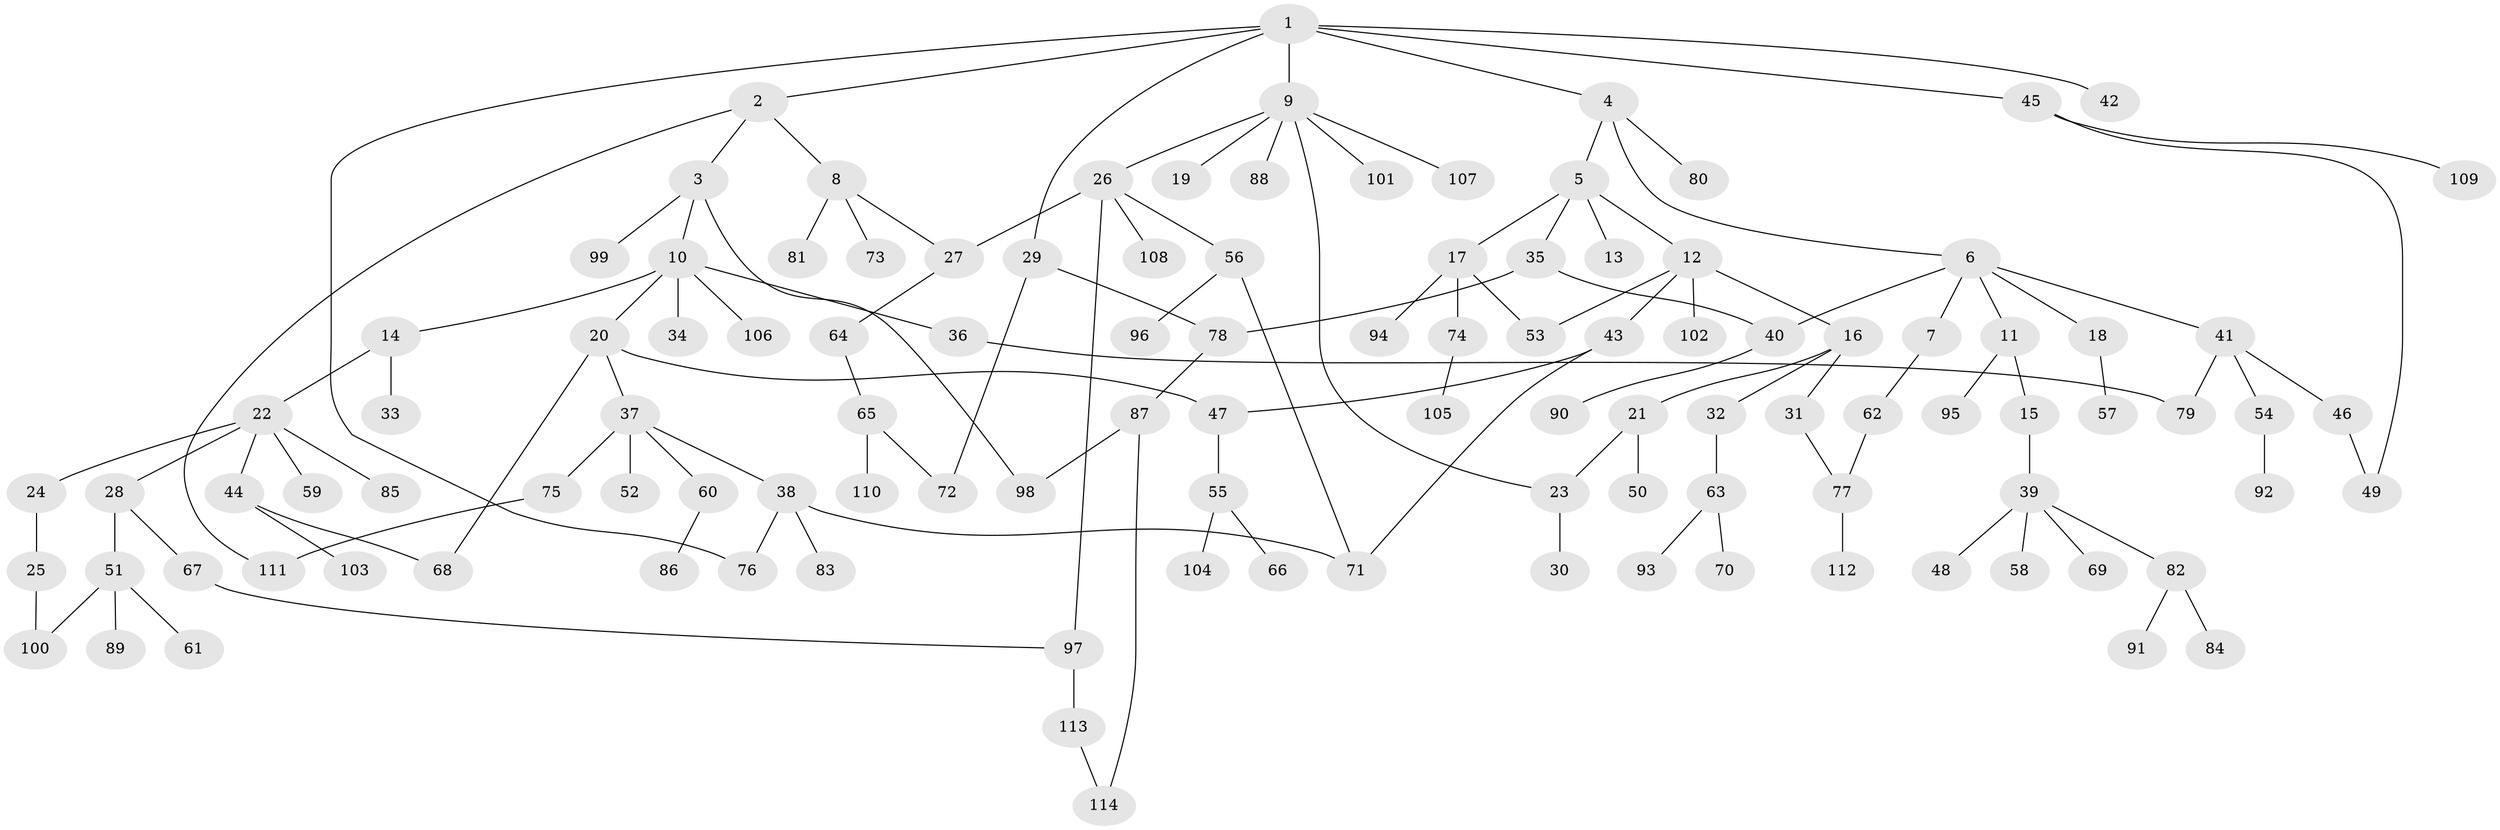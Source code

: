// coarse degree distribution, {6: 0.0375, 2: 0.35, 4: 0.1375, 3: 0.2, 1: 0.25, 5: 0.025}
// Generated by graph-tools (version 1.1) at 2025/36/03/04/25 23:36:10]
// undirected, 114 vertices, 132 edges
graph export_dot {
  node [color=gray90,style=filled];
  1;
  2;
  3;
  4;
  5;
  6;
  7;
  8;
  9;
  10;
  11;
  12;
  13;
  14;
  15;
  16;
  17;
  18;
  19;
  20;
  21;
  22;
  23;
  24;
  25;
  26;
  27;
  28;
  29;
  30;
  31;
  32;
  33;
  34;
  35;
  36;
  37;
  38;
  39;
  40;
  41;
  42;
  43;
  44;
  45;
  46;
  47;
  48;
  49;
  50;
  51;
  52;
  53;
  54;
  55;
  56;
  57;
  58;
  59;
  60;
  61;
  62;
  63;
  64;
  65;
  66;
  67;
  68;
  69;
  70;
  71;
  72;
  73;
  74;
  75;
  76;
  77;
  78;
  79;
  80;
  81;
  82;
  83;
  84;
  85;
  86;
  87;
  88;
  89;
  90;
  91;
  92;
  93;
  94;
  95;
  96;
  97;
  98;
  99;
  100;
  101;
  102;
  103;
  104;
  105;
  106;
  107;
  108;
  109;
  110;
  111;
  112;
  113;
  114;
  1 -- 2;
  1 -- 4;
  1 -- 9;
  1 -- 29;
  1 -- 42;
  1 -- 45;
  1 -- 76;
  2 -- 3;
  2 -- 8;
  2 -- 111;
  3 -- 10;
  3 -- 99;
  3 -- 98;
  4 -- 5;
  4 -- 6;
  4 -- 80;
  5 -- 12;
  5 -- 13;
  5 -- 17;
  5 -- 35;
  6 -- 7;
  6 -- 11;
  6 -- 18;
  6 -- 41;
  6 -- 40;
  7 -- 62;
  8 -- 27;
  8 -- 73;
  8 -- 81;
  9 -- 19;
  9 -- 26;
  9 -- 88;
  9 -- 101;
  9 -- 107;
  9 -- 23;
  10 -- 14;
  10 -- 20;
  10 -- 34;
  10 -- 36;
  10 -- 106;
  11 -- 15;
  11 -- 95;
  12 -- 16;
  12 -- 43;
  12 -- 102;
  12 -- 53;
  14 -- 22;
  14 -- 33;
  15 -- 39;
  16 -- 21;
  16 -- 31;
  16 -- 32;
  17 -- 53;
  17 -- 74;
  17 -- 94;
  18 -- 57;
  20 -- 37;
  20 -- 47;
  20 -- 68;
  21 -- 23;
  21 -- 50;
  22 -- 24;
  22 -- 28;
  22 -- 44;
  22 -- 59;
  22 -- 85;
  23 -- 30;
  24 -- 25;
  25 -- 100;
  26 -- 56;
  26 -- 108;
  26 -- 97;
  26 -- 27;
  27 -- 64;
  28 -- 51;
  28 -- 67;
  29 -- 72;
  29 -- 78;
  31 -- 77;
  32 -- 63;
  35 -- 40;
  35 -- 78;
  36 -- 79;
  37 -- 38;
  37 -- 52;
  37 -- 60;
  37 -- 75;
  38 -- 71;
  38 -- 76;
  38 -- 83;
  39 -- 48;
  39 -- 58;
  39 -- 69;
  39 -- 82;
  40 -- 90;
  41 -- 46;
  41 -- 54;
  41 -- 79;
  43 -- 47;
  43 -- 71;
  44 -- 68;
  44 -- 103;
  45 -- 109;
  45 -- 49;
  46 -- 49;
  47 -- 55;
  51 -- 61;
  51 -- 89;
  51 -- 100;
  54 -- 92;
  55 -- 66;
  55 -- 104;
  56 -- 96;
  56 -- 71;
  60 -- 86;
  62 -- 77;
  63 -- 70;
  63 -- 93;
  64 -- 65;
  65 -- 72;
  65 -- 110;
  67 -- 97;
  74 -- 105;
  75 -- 111;
  77 -- 112;
  78 -- 87;
  82 -- 84;
  82 -- 91;
  87 -- 98;
  87 -- 114;
  97 -- 113;
  113 -- 114;
}
